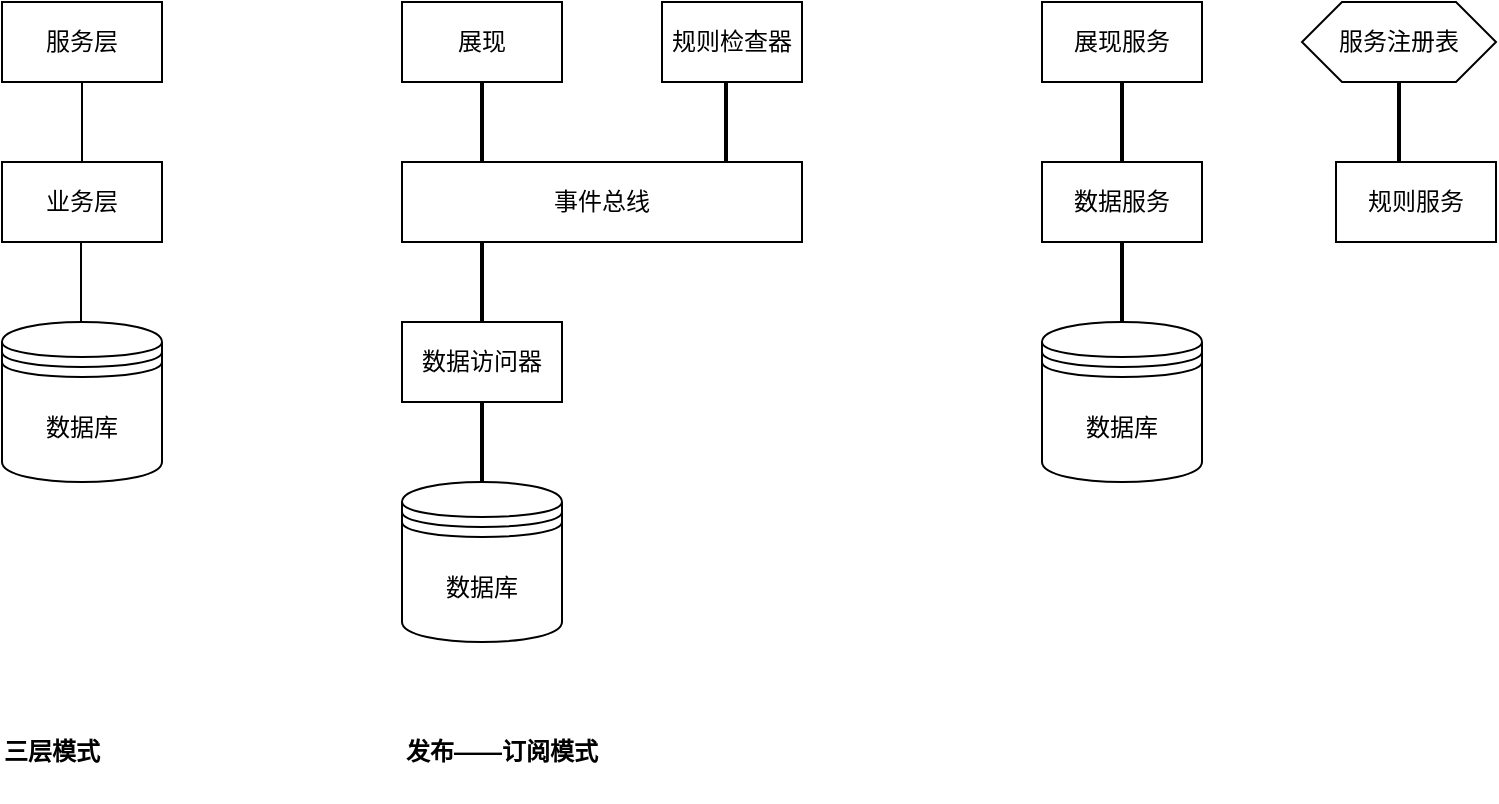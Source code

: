 <mxfile version="14.6.9" type="github">
  <diagram id="prtHgNgQTEPvFCAcTncT" name="Page-1">
    <mxGraphModel dx="1182" dy="624" grid="1" gridSize="10" guides="1" tooltips="1" connect="1" arrows="1" fold="1" page="1" pageScale="1" pageWidth="827" pageHeight="1169" math="0" shadow="0">
      <root>
        <mxCell id="0" />
        <mxCell id="1" parent="0" />
        <mxCell id="evOUBMvwnC0RFa0_EswG-19" value="" style="group" parent="1" vertex="1" connectable="0">
          <mxGeometry x="80" y="40" width="80" height="390" as="geometry" />
        </mxCell>
        <mxCell id="evOUBMvwnC0RFa0_EswG-16" value="" style="group" parent="evOUBMvwnC0RFa0_EswG-19" vertex="1" connectable="0">
          <mxGeometry width="80" height="320" as="geometry" />
        </mxCell>
        <mxCell id="evOUBMvwnC0RFa0_EswG-10" value="" style="group" parent="evOUBMvwnC0RFa0_EswG-16" vertex="1" connectable="0">
          <mxGeometry width="80" height="270" as="geometry" />
        </mxCell>
        <mxCell id="evOUBMvwnC0RFa0_EswG-1" value="服务层" style="rounded=0;whiteSpace=wrap;html=1;" parent="evOUBMvwnC0RFa0_EswG-10" vertex="1">
          <mxGeometry width="80" height="40" as="geometry" />
        </mxCell>
        <mxCell id="evOUBMvwnC0RFa0_EswG-5" value="业务层" style="rounded=0;whiteSpace=wrap;html=1;" parent="evOUBMvwnC0RFa0_EswG-10" vertex="1">
          <mxGeometry y="80" width="80" height="40" as="geometry" />
        </mxCell>
        <mxCell id="evOUBMvwnC0RFa0_EswG-8" value="" style="endArrow=none;html=1;exitX=0.5;exitY=0;exitDx=0;exitDy=0;entryX=0.5;entryY=1;entryDx=0;entryDy=0;" parent="evOUBMvwnC0RFa0_EswG-10" source="evOUBMvwnC0RFa0_EswG-5" target="evOUBMvwnC0RFa0_EswG-1" edge="1">
          <mxGeometry width="50" height="50" relative="1" as="geometry">
            <mxPoint x="10" y="90" as="sourcePoint" />
            <mxPoint x="60" y="40" as="targetPoint" />
          </mxGeometry>
        </mxCell>
        <mxCell id="evOUBMvwnC0RFa0_EswG-9" value="" style="endArrow=none;html=1;exitX=0.5;exitY=0;exitDx=0;exitDy=0;entryX=0.5;entryY=1;entryDx=0;entryDy=0;" parent="evOUBMvwnC0RFa0_EswG-10" edge="1">
          <mxGeometry width="50" height="50" relative="1" as="geometry">
            <mxPoint x="39.5" y="160" as="sourcePoint" />
            <mxPoint x="39.5" y="120" as="targetPoint" />
          </mxGeometry>
        </mxCell>
        <mxCell id="evOUBMvwnC0RFa0_EswG-15" value="数据库" style="shape=datastore;whiteSpace=wrap;html=1;" parent="evOUBMvwnC0RFa0_EswG-10" vertex="1">
          <mxGeometry y="160" width="80" height="80" as="geometry" />
        </mxCell>
        <mxCell id="evOUBMvwnC0RFa0_EswG-7" value="&lt;b&gt;三层模式&lt;/b&gt;" style="text;html=1;strokeColor=none;fillColor=none;align=center;verticalAlign=middle;whiteSpace=wrap;rounded=0;" parent="evOUBMvwnC0RFa0_EswG-19" vertex="1">
          <mxGeometry y="360" width="50" height="30" as="geometry" />
        </mxCell>
        <mxCell id="evOUBMvwnC0RFa0_EswG-26" value="" style="group" parent="1" vertex="1" connectable="0">
          <mxGeometry x="280" y="40" width="200" height="400" as="geometry" />
        </mxCell>
        <mxCell id="evOUBMvwnC0RFa0_EswG-11" value="展现" style="rounded=0;whiteSpace=wrap;html=1;" parent="evOUBMvwnC0RFa0_EswG-26" vertex="1">
          <mxGeometry width="80" height="40" as="geometry" />
        </mxCell>
        <mxCell id="evOUBMvwnC0RFa0_EswG-12" value="规则检查器" style="rounded=0;whiteSpace=wrap;html=1;" parent="evOUBMvwnC0RFa0_EswG-26" vertex="1">
          <mxGeometry x="130" width="70" height="40" as="geometry" />
        </mxCell>
        <mxCell id="evOUBMvwnC0RFa0_EswG-13" value="事件总线" style="rounded=0;whiteSpace=wrap;html=1;" parent="evOUBMvwnC0RFa0_EswG-26" vertex="1">
          <mxGeometry y="80" width="200" height="40" as="geometry" />
        </mxCell>
        <mxCell id="evOUBMvwnC0RFa0_EswG-14" value="数据访问器" style="rounded=0;whiteSpace=wrap;html=1;" parent="evOUBMvwnC0RFa0_EswG-26" vertex="1">
          <mxGeometry y="160" width="80" height="40" as="geometry" />
        </mxCell>
        <mxCell id="evOUBMvwnC0RFa0_EswG-17" value="数据库" style="shape=datastore;whiteSpace=wrap;html=1;" parent="evOUBMvwnC0RFa0_EswG-26" vertex="1">
          <mxGeometry y="240" width="80" height="80" as="geometry" />
        </mxCell>
        <mxCell id="evOUBMvwnC0RFa0_EswG-18" value="&lt;b&gt;发布——订阅模式&lt;/b&gt;" style="text;html=1;strokeColor=none;fillColor=none;align=center;verticalAlign=middle;whiteSpace=wrap;rounded=0;" parent="evOUBMvwnC0RFa0_EswG-26" vertex="1">
          <mxGeometry y="360" width="100" height="30" as="geometry" />
        </mxCell>
        <mxCell id="evOUBMvwnC0RFa0_EswG-21" value="" style="line;strokeWidth=2;direction=south;html=1;" parent="evOUBMvwnC0RFa0_EswG-26" vertex="1">
          <mxGeometry x="35" y="40" width="10" height="40" as="geometry" />
        </mxCell>
        <mxCell id="evOUBMvwnC0RFa0_EswG-22" value="" style="line;strokeWidth=2;direction=south;html=1;" parent="evOUBMvwnC0RFa0_EswG-26" vertex="1">
          <mxGeometry x="157" y="40" width="10" height="40" as="geometry" />
        </mxCell>
        <mxCell id="evOUBMvwnC0RFa0_EswG-24" value="" style="line;strokeWidth=2;direction=south;html=1;" parent="evOUBMvwnC0RFa0_EswG-26" vertex="1">
          <mxGeometry x="35" y="120" width="10" height="40" as="geometry" />
        </mxCell>
        <mxCell id="evOUBMvwnC0RFa0_EswG-25" value="" style="line;strokeWidth=2;direction=south;html=1;" parent="evOUBMvwnC0RFa0_EswG-26" vertex="1">
          <mxGeometry x="35" y="200" width="10" height="40" as="geometry" />
        </mxCell>
        <mxCell id="zY08OwHIFMRBFedLnHeg-1" value="展现服务" style="rounded=0;whiteSpace=wrap;html=1;" vertex="1" parent="1">
          <mxGeometry x="600" y="40" width="80" height="40" as="geometry" />
        </mxCell>
        <mxCell id="zY08OwHIFMRBFedLnHeg-2" value="数据库" style="shape=datastore;whiteSpace=wrap;html=1;" vertex="1" parent="1">
          <mxGeometry x="600" y="200" width="80" height="80" as="geometry" />
        </mxCell>
        <mxCell id="zY08OwHIFMRBFedLnHeg-3" value="服务注册表" style="shape=hexagon;perimeter=hexagonPerimeter2;whiteSpace=wrap;html=1;fixedSize=1;" vertex="1" parent="1">
          <mxGeometry x="730" y="40" width="97" height="40" as="geometry" />
        </mxCell>
        <mxCell id="zY08OwHIFMRBFedLnHeg-4" value="数据服务" style="rounded=0;whiteSpace=wrap;html=1;" vertex="1" parent="1">
          <mxGeometry x="600" y="120" width="80" height="40" as="geometry" />
        </mxCell>
        <mxCell id="zY08OwHIFMRBFedLnHeg-5" value="规则服务" style="rounded=0;whiteSpace=wrap;html=1;" vertex="1" parent="1">
          <mxGeometry x="747" y="120" width="80" height="40" as="geometry" />
        </mxCell>
        <mxCell id="zY08OwHIFMRBFedLnHeg-6" value="" style="line;strokeWidth=2;direction=south;html=1;" vertex="1" parent="1">
          <mxGeometry x="635" y="80" width="10" height="40" as="geometry" />
        </mxCell>
        <mxCell id="zY08OwHIFMRBFedLnHeg-7" value="" style="line;strokeWidth=2;direction=south;html=1;" vertex="1" parent="1">
          <mxGeometry x="635" y="160" width="10" height="40" as="geometry" />
        </mxCell>
        <mxCell id="zY08OwHIFMRBFedLnHeg-9" value="" style="line;strokeWidth=2;direction=south;html=1;" vertex="1" parent="1">
          <mxGeometry x="773.5" y="80" width="10" height="40" as="geometry" />
        </mxCell>
      </root>
    </mxGraphModel>
  </diagram>
</mxfile>
